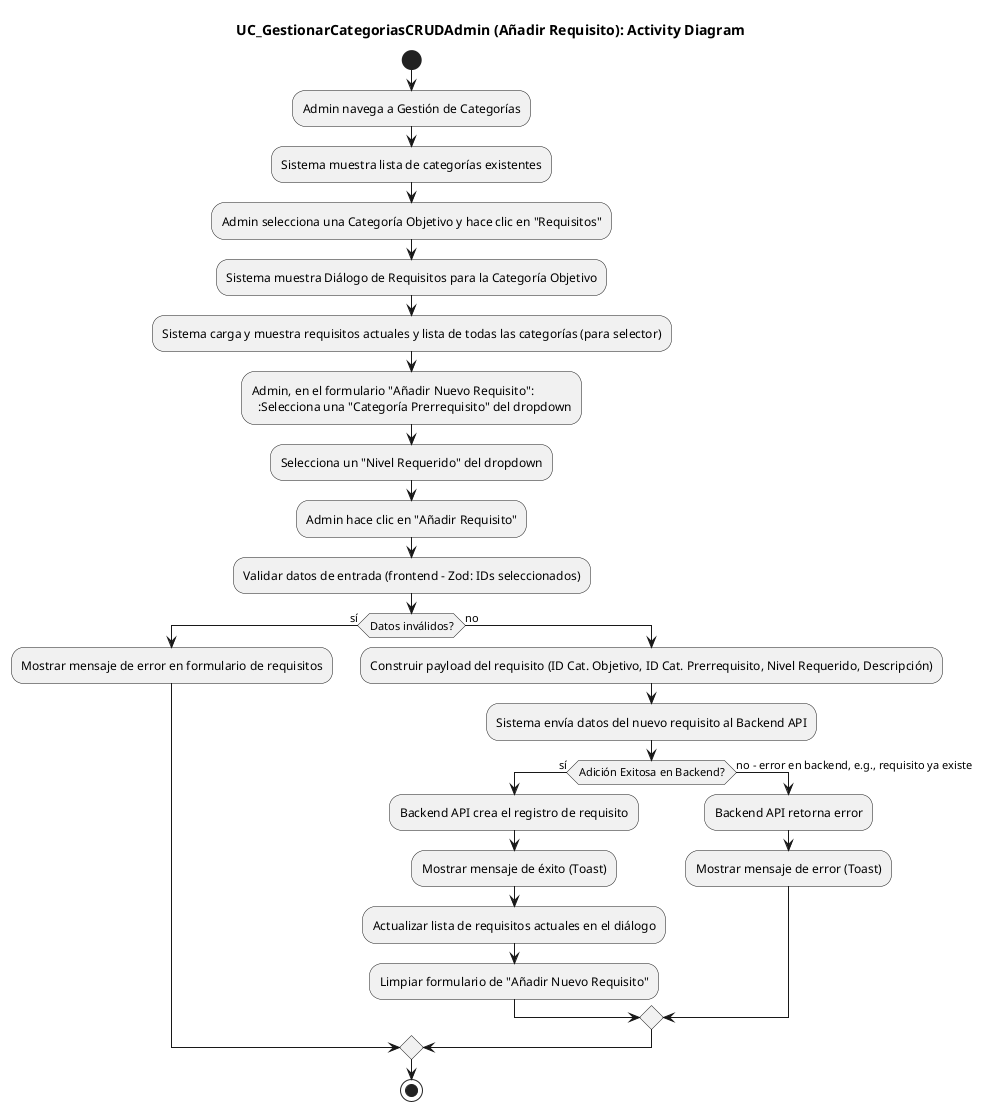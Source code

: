@startuml
title UC_GestionarCategoriasCRUDAdmin (Añadir Requisito): Activity Diagram

start
:Admin navega a Gestión de Categorías;
:Sistema muestra lista de categorías existentes;
:Admin selecciona una Categoría Objetivo y hace clic en "Requisitos";
:Sistema muestra Diálogo de Requisitos para la Categoría Objetivo;
  :Sistema carga y muestra requisitos actuales y lista de todas las categorías (para selector);
:Admin, en el formulario "Añadir Nuevo Requisito":
  :Selecciona una "Categoría Prerrequisito" del dropdown;
  :Selecciona un "Nivel Requerido" del dropdown;
:Admin hace clic en "Añadir Requisito";
:Validar datos de entrada (frontend - Zod: IDs seleccionados);
if (Datos inválidos?) then (sí)
  :Mostrar mensaje de error en formulario de requisitos;
else (no)
  :Construir payload del requisito (ID Cat. Objetivo, ID Cat. Prerrequisito, Nivel Requerido, Descripción);
  :Sistema envía datos del nuevo requisito al Backend API;
  if (Adición Exitosa en Backend?) then (sí)
    :Backend API crea el registro de requisito;
    :Mostrar mensaje de éxito (Toast);
    :Actualizar lista de requisitos actuales en el diálogo;
    :Limpiar formulario de "Añadir Nuevo Requisito";
  else (no - error en backend, e.g., requisito ya existe)
    :Backend API retorna error;
    :Mostrar mensaje de error (Toast);
  endif
endif
stop
@enduml